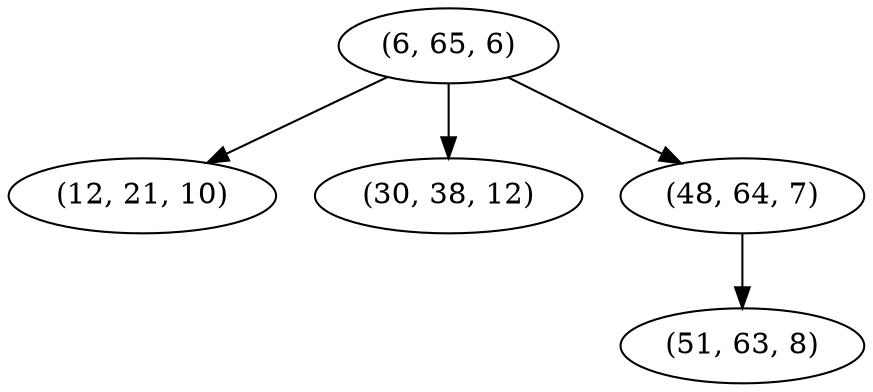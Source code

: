 digraph tree {
    "(6, 65, 6)";
    "(12, 21, 10)";
    "(30, 38, 12)";
    "(48, 64, 7)";
    "(51, 63, 8)";
    "(6, 65, 6)" -> "(12, 21, 10)";
    "(6, 65, 6)" -> "(30, 38, 12)";
    "(6, 65, 6)" -> "(48, 64, 7)";
    "(48, 64, 7)" -> "(51, 63, 8)";
}
